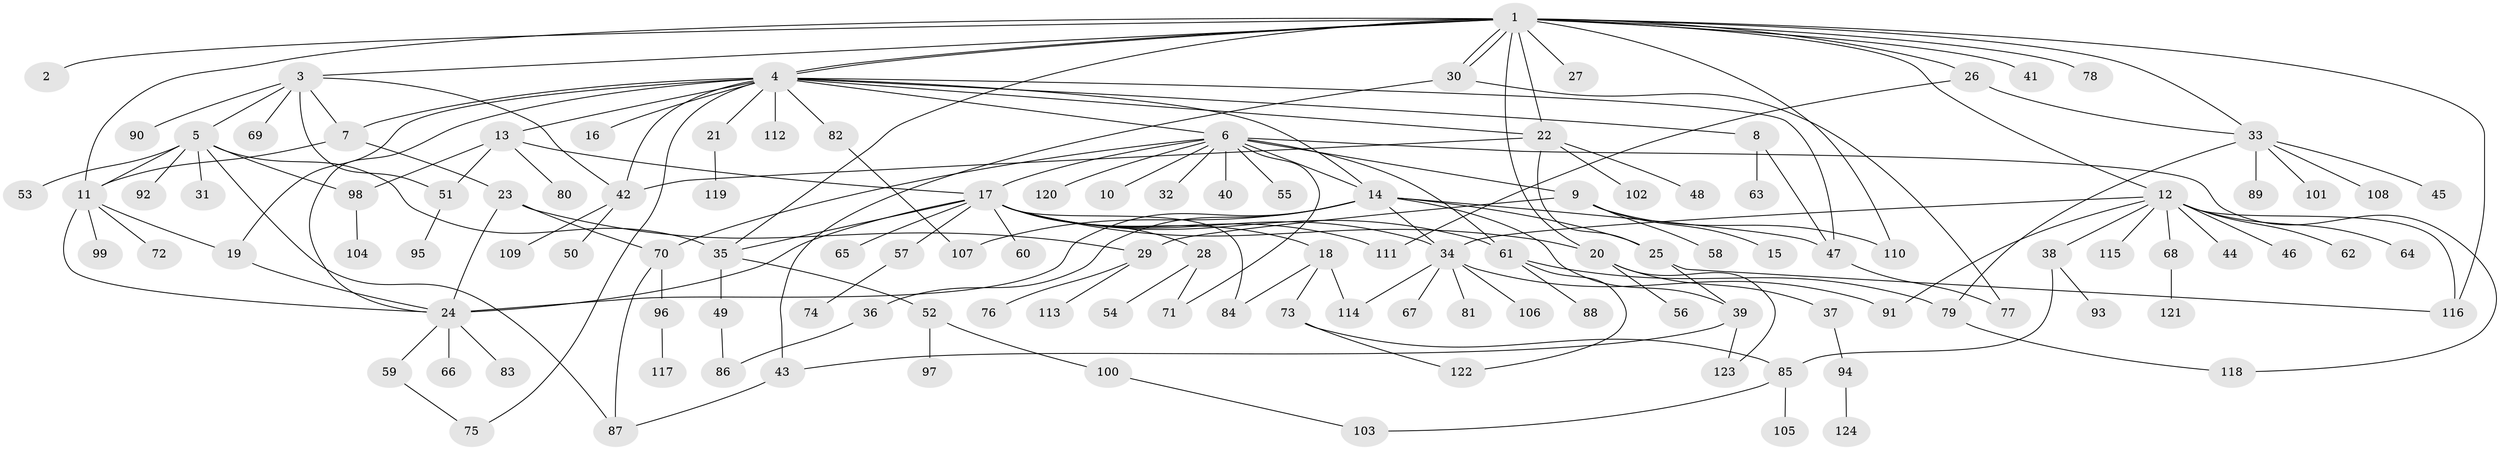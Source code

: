 // Generated by graph-tools (version 1.1) at 2025/49/03/09/25 03:49:59]
// undirected, 124 vertices, 175 edges
graph export_dot {
graph [start="1"]
  node [color=gray90,style=filled];
  1;
  2;
  3;
  4;
  5;
  6;
  7;
  8;
  9;
  10;
  11;
  12;
  13;
  14;
  15;
  16;
  17;
  18;
  19;
  20;
  21;
  22;
  23;
  24;
  25;
  26;
  27;
  28;
  29;
  30;
  31;
  32;
  33;
  34;
  35;
  36;
  37;
  38;
  39;
  40;
  41;
  42;
  43;
  44;
  45;
  46;
  47;
  48;
  49;
  50;
  51;
  52;
  53;
  54;
  55;
  56;
  57;
  58;
  59;
  60;
  61;
  62;
  63;
  64;
  65;
  66;
  67;
  68;
  69;
  70;
  71;
  72;
  73;
  74;
  75;
  76;
  77;
  78;
  79;
  80;
  81;
  82;
  83;
  84;
  85;
  86;
  87;
  88;
  89;
  90;
  91;
  92;
  93;
  94;
  95;
  96;
  97;
  98;
  99;
  100;
  101;
  102;
  103;
  104;
  105;
  106;
  107;
  108;
  109;
  110;
  111;
  112;
  113;
  114;
  115;
  116;
  117;
  118;
  119;
  120;
  121;
  122;
  123;
  124;
  1 -- 2;
  1 -- 3;
  1 -- 4;
  1 -- 4;
  1 -- 11;
  1 -- 12;
  1 -- 20;
  1 -- 22;
  1 -- 26;
  1 -- 27;
  1 -- 30;
  1 -- 30;
  1 -- 33;
  1 -- 35;
  1 -- 41;
  1 -- 78;
  1 -- 110;
  1 -- 116;
  3 -- 5;
  3 -- 7;
  3 -- 42;
  3 -- 51;
  3 -- 69;
  3 -- 90;
  4 -- 6;
  4 -- 7;
  4 -- 8;
  4 -- 13;
  4 -- 14;
  4 -- 16;
  4 -- 19;
  4 -- 21;
  4 -- 22;
  4 -- 24;
  4 -- 42;
  4 -- 47;
  4 -- 75;
  4 -- 82;
  4 -- 112;
  5 -- 11;
  5 -- 31;
  5 -- 35;
  5 -- 53;
  5 -- 87;
  5 -- 92;
  5 -- 98;
  6 -- 9;
  6 -- 10;
  6 -- 14;
  6 -- 17;
  6 -- 32;
  6 -- 40;
  6 -- 55;
  6 -- 61;
  6 -- 70;
  6 -- 71;
  6 -- 118;
  6 -- 120;
  7 -- 11;
  7 -- 23;
  8 -- 47;
  8 -- 63;
  9 -- 15;
  9 -- 29;
  9 -- 58;
  9 -- 110;
  11 -- 19;
  11 -- 24;
  11 -- 72;
  11 -- 99;
  12 -- 34;
  12 -- 38;
  12 -- 44;
  12 -- 46;
  12 -- 62;
  12 -- 64;
  12 -- 68;
  12 -- 91;
  12 -- 115;
  12 -- 116;
  13 -- 17;
  13 -- 51;
  13 -- 80;
  13 -- 98;
  14 -- 24;
  14 -- 25;
  14 -- 34;
  14 -- 36;
  14 -- 39;
  14 -- 47;
  14 -- 107;
  17 -- 18;
  17 -- 20;
  17 -- 24;
  17 -- 28;
  17 -- 34;
  17 -- 35;
  17 -- 57;
  17 -- 60;
  17 -- 61;
  17 -- 65;
  17 -- 84;
  17 -- 111;
  18 -- 73;
  18 -- 84;
  18 -- 114;
  19 -- 24;
  20 -- 37;
  20 -- 56;
  20 -- 123;
  21 -- 119;
  22 -- 25;
  22 -- 42;
  22 -- 48;
  22 -- 102;
  23 -- 24;
  23 -- 29;
  23 -- 70;
  24 -- 59;
  24 -- 66;
  24 -- 83;
  25 -- 39;
  25 -- 116;
  26 -- 33;
  26 -- 111;
  28 -- 54;
  28 -- 71;
  29 -- 76;
  29 -- 113;
  30 -- 43;
  30 -- 77;
  33 -- 45;
  33 -- 79;
  33 -- 89;
  33 -- 101;
  33 -- 108;
  34 -- 67;
  34 -- 81;
  34 -- 91;
  34 -- 106;
  34 -- 114;
  35 -- 49;
  35 -- 52;
  36 -- 86;
  37 -- 94;
  38 -- 85;
  38 -- 93;
  39 -- 43;
  39 -- 123;
  42 -- 50;
  42 -- 109;
  43 -- 87;
  47 -- 77;
  49 -- 86;
  51 -- 95;
  52 -- 97;
  52 -- 100;
  57 -- 74;
  59 -- 75;
  61 -- 79;
  61 -- 88;
  61 -- 122;
  68 -- 121;
  70 -- 87;
  70 -- 96;
  73 -- 85;
  73 -- 122;
  79 -- 118;
  82 -- 107;
  85 -- 103;
  85 -- 105;
  94 -- 124;
  96 -- 117;
  98 -- 104;
  100 -- 103;
}
